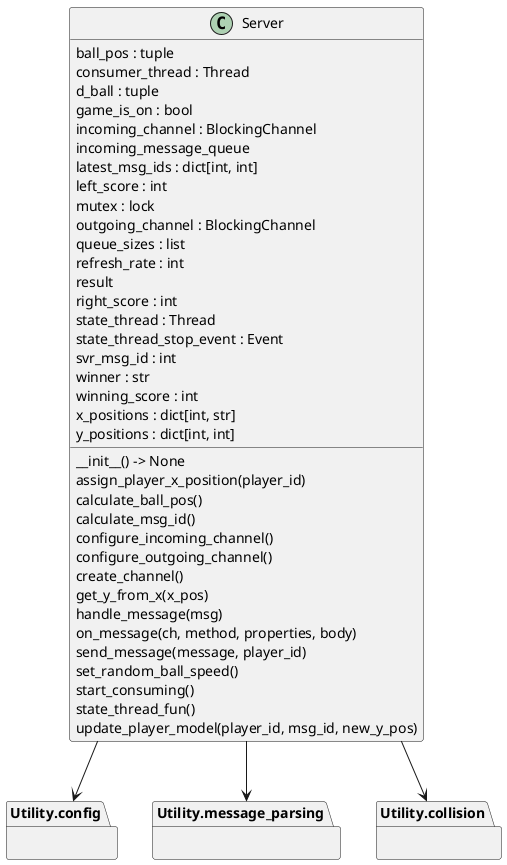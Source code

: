 @startuml classes
set namespaceSeparator none
class "Server" as Server.server.Server {
  ball_pos : tuple
  consumer_thread : Thread
  d_ball : tuple
  game_is_on : bool
  incoming_channel : BlockingChannel
  incoming_message_queue
  latest_msg_ids : dict[int, int]
  left_score : int
  mutex : lock
  outgoing_channel : BlockingChannel
  queue_sizes : list
  refresh_rate : int
  result
  right_score : int
  state_thread : Thread
  state_thread_stop_event : Event
  svr_msg_id : int
  winner : str
  winning_score : int
  x_positions : dict[int, str]
  y_positions : dict[int, int]
  __init__() -> None
  assign_player_x_position(player_id)
  calculate_ball_pos()
  calculate_msg_id()
  configure_incoming_channel()
  configure_outgoing_channel()
  create_channel()
  get_y_from_x(x_pos)
  handle_message(msg)
  on_message(ch, method, properties, body)
  send_message(message, player_id)
  set_random_ball_speed()
  start_consuming()
  state_thread_fun()
  update_player_model(player_id, msg_id, new_y_pos)
}

package "Utility.config" as Utility.config {
}
package "Utility.message_parsing" as Utility.message_parsing {
}
package "Utility.collision" as Utility.collision {
}

Server.server.Server --> Utility.config
Server.server.Server --> Utility.message_parsing
Server.server.Server --> Utility.collision

@enduml
